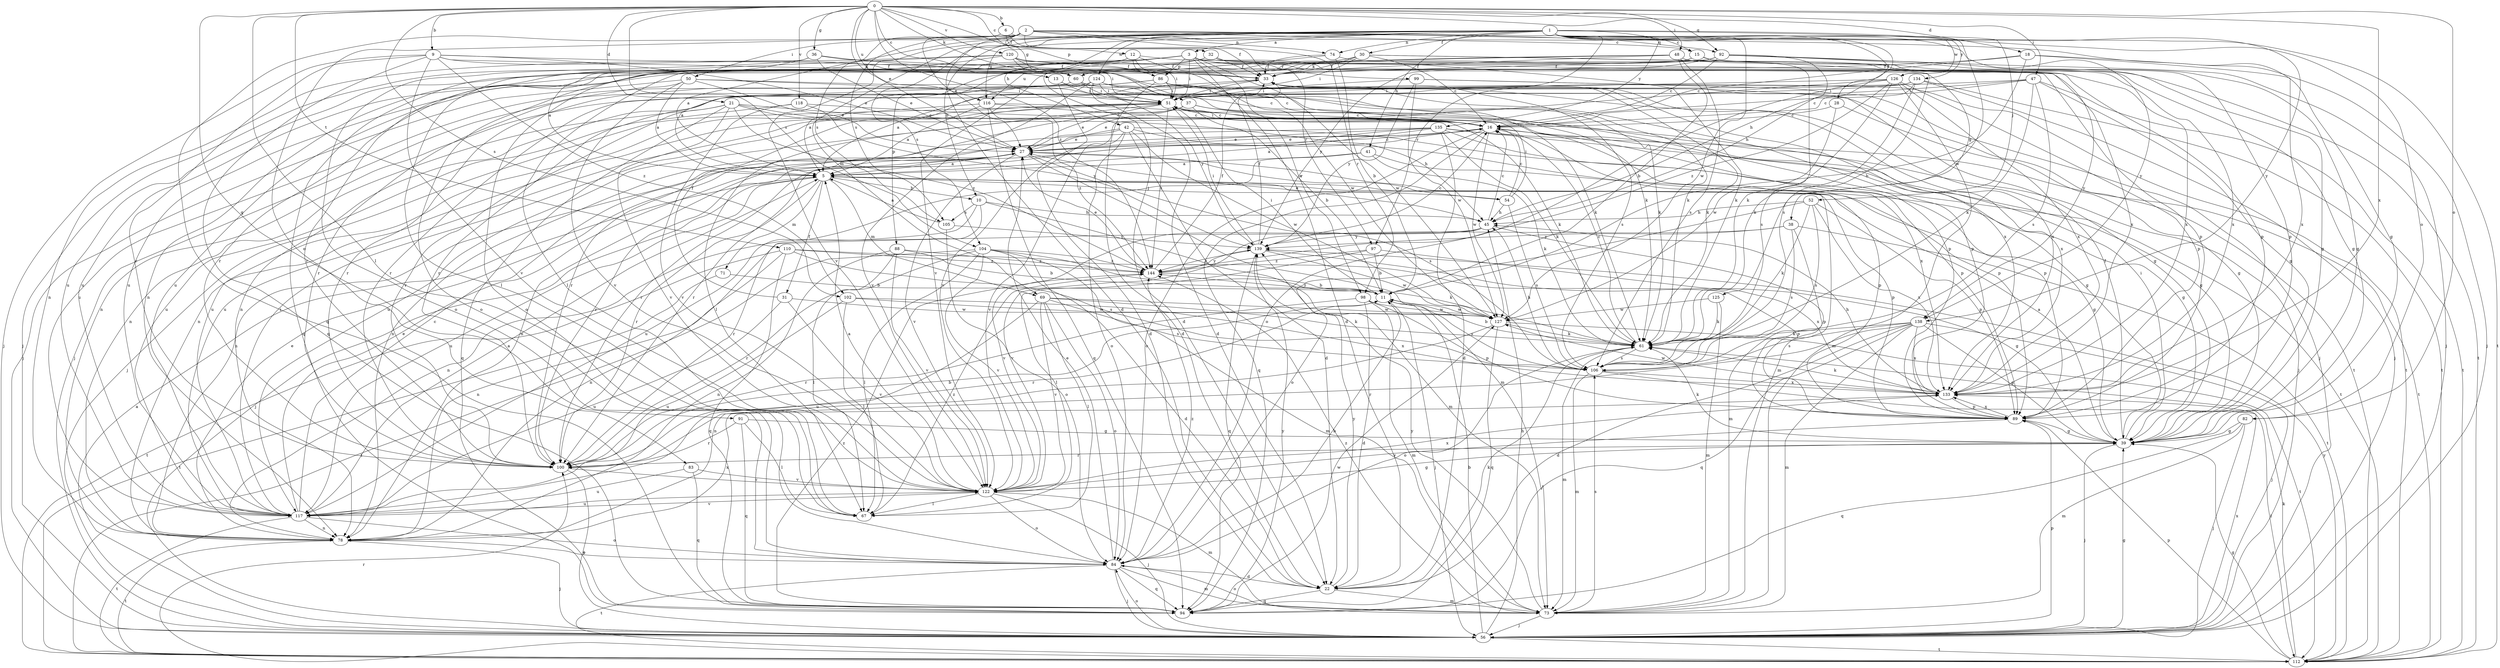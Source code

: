 strict digraph  {
0;
1;
2;
3;
5;
6;
9;
10;
11;
12;
13;
15;
16;
18;
21;
22;
27;
28;
30;
31;
32;
33;
36;
37;
38;
39;
41;
42;
45;
47;
48;
50;
51;
52;
54;
56;
60;
61;
67;
69;
71;
73;
74;
78;
82;
83;
84;
86;
88;
89;
91;
92;
94;
97;
98;
99;
100;
102;
104;
105;
106;
110;
112;
116;
117;
118;
120;
122;
124;
125;
126;
127;
133;
134;
135;
138;
139;
144;
0 -> 6  [label=b];
0 -> 9  [label=b];
0 -> 12  [label=c];
0 -> 13  [label=c];
0 -> 18  [label=d];
0 -> 21  [label=d];
0 -> 27  [label=e];
0 -> 36  [label=g];
0 -> 37  [label=g];
0 -> 47  [label=i];
0 -> 48  [label=i];
0 -> 60  [label=k];
0 -> 67  [label=l];
0 -> 82  [label=o];
0 -> 91  [label=q];
0 -> 92  [label=q];
0 -> 102  [label=s];
0 -> 104  [label=s];
0 -> 110  [label=t];
0 -> 116  [label=u];
0 -> 118  [label=v];
0 -> 120  [label=v];
0 -> 133  [label=x];
0 -> 144  [label=z];
1 -> 3  [label=a];
1 -> 5  [label=a];
1 -> 10  [label=b];
1 -> 15  [label=c];
1 -> 28  [label=f];
1 -> 30  [label=f];
1 -> 41  [label=h];
1 -> 42  [label=h];
1 -> 45  [label=h];
1 -> 52  [label=j];
1 -> 69  [label=m];
1 -> 74  [label=n];
1 -> 97  [label=r];
1 -> 104  [label=s];
1 -> 112  [label=t];
1 -> 116  [label=u];
1 -> 122  [label=v];
1 -> 124  [label=w];
1 -> 125  [label=w];
1 -> 126  [label=w];
1 -> 127  [label=w];
1 -> 134  [label=y];
1 -> 135  [label=y];
1 -> 138  [label=y];
2 -> 15  [label=c];
2 -> 22  [label=d];
2 -> 27  [label=e];
2 -> 50  [label=i];
2 -> 74  [label=n];
2 -> 82  [label=o];
2 -> 83  [label=o];
2 -> 86  [label=p];
2 -> 92  [label=q];
2 -> 97  [label=r];
2 -> 98  [label=r];
2 -> 105  [label=s];
2 -> 138  [label=y];
3 -> 22  [label=d];
3 -> 38  [label=g];
3 -> 51  [label=i];
3 -> 78  [label=n];
3 -> 86  [label=p];
3 -> 88  [label=p];
3 -> 98  [label=r];
3 -> 99  [label=r];
3 -> 100  [label=r];
3 -> 116  [label=u];
3 -> 117  [label=u];
3 -> 127  [label=w];
3 -> 138  [label=y];
5 -> 10  [label=b];
5 -> 31  [label=f];
5 -> 39  [label=g];
5 -> 54  [label=j];
5 -> 56  [label=j];
5 -> 69  [label=m];
5 -> 71  [label=m];
5 -> 89  [label=p];
5 -> 100  [label=r];
5 -> 117  [label=u];
6 -> 32  [label=f];
6 -> 33  [label=f];
6 -> 39  [label=g];
6 -> 94  [label=q];
6 -> 105  [label=s];
9 -> 27  [label=e];
9 -> 33  [label=f];
9 -> 56  [label=j];
9 -> 60  [label=k];
9 -> 89  [label=p];
9 -> 94  [label=q];
9 -> 100  [label=r];
9 -> 122  [label=v];
9 -> 102  [label=z];
10 -> 45  [label=h];
10 -> 73  [label=m];
10 -> 78  [label=n];
10 -> 100  [label=r];
10 -> 105  [label=s];
11 -> 51  [label=i];
11 -> 56  [label=j];
11 -> 100  [label=r];
11 -> 106  [label=s];
11 -> 127  [label=w];
11 -> 144  [label=z];
12 -> 33  [label=f];
12 -> 51  [label=i];
12 -> 56  [label=j];
12 -> 84  [label=o];
12 -> 89  [label=p];
12 -> 127  [label=w];
13 -> 16  [label=c];
13 -> 22  [label=d];
13 -> 51  [label=i];
15 -> 60  [label=k];
15 -> 61  [label=k];
15 -> 106  [label=s];
15 -> 122  [label=v];
16 -> 27  [label=e];
16 -> 39  [label=g];
16 -> 51  [label=i];
16 -> 73  [label=m];
16 -> 84  [label=o];
16 -> 89  [label=p];
16 -> 94  [label=q];
16 -> 100  [label=r];
16 -> 127  [label=w];
16 -> 133  [label=x];
18 -> 11  [label=b];
18 -> 16  [label=c];
18 -> 33  [label=f];
18 -> 56  [label=j];
18 -> 133  [label=x];
21 -> 16  [label=c];
21 -> 45  [label=h];
21 -> 61  [label=k];
21 -> 78  [label=n];
21 -> 94  [label=q];
21 -> 100  [label=r];
21 -> 122  [label=v];
21 -> 144  [label=z];
22 -> 61  [label=k];
22 -> 73  [label=m];
22 -> 94  [label=q];
22 -> 139  [label=y];
27 -> 5  [label=a];
27 -> 16  [label=c];
27 -> 73  [label=m];
27 -> 78  [label=n];
27 -> 89  [label=p];
27 -> 100  [label=r];
27 -> 106  [label=s];
27 -> 122  [label=v];
28 -> 16  [label=c];
28 -> 39  [label=g];
28 -> 127  [label=w];
30 -> 16  [label=c];
30 -> 33  [label=f];
30 -> 39  [label=g];
30 -> 51  [label=i];
30 -> 67  [label=l];
30 -> 112  [label=t];
30 -> 117  [label=u];
31 -> 33  [label=f];
31 -> 117  [label=u];
31 -> 122  [label=v];
31 -> 127  [label=w];
32 -> 33  [label=f];
32 -> 61  [label=k];
32 -> 84  [label=o];
32 -> 100  [label=r];
32 -> 133  [label=x];
33 -> 51  [label=i];
33 -> 61  [label=k];
33 -> 78  [label=n];
33 -> 106  [label=s];
33 -> 133  [label=x];
36 -> 27  [label=e];
36 -> 33  [label=f];
36 -> 61  [label=k];
36 -> 67  [label=l];
36 -> 84  [label=o];
37 -> 11  [label=b];
37 -> 16  [label=c];
37 -> 27  [label=e];
37 -> 100  [label=r];
37 -> 117  [label=u];
37 -> 133  [label=x];
38 -> 73  [label=m];
38 -> 106  [label=s];
38 -> 112  [label=t];
38 -> 122  [label=v];
38 -> 139  [label=y];
39 -> 5  [label=a];
39 -> 33  [label=f];
39 -> 51  [label=i];
39 -> 56  [label=j];
39 -> 61  [label=k];
39 -> 100  [label=r];
41 -> 5  [label=a];
41 -> 39  [label=g];
41 -> 61  [label=k];
41 -> 117  [label=u];
42 -> 22  [label=d];
42 -> 27  [label=e];
42 -> 78  [label=n];
42 -> 84  [label=o];
42 -> 89  [label=p];
42 -> 112  [label=t];
42 -> 122  [label=v];
42 -> 127  [label=w];
45 -> 16  [label=c];
45 -> 27  [label=e];
45 -> 78  [label=n];
45 -> 89  [label=p];
45 -> 122  [label=v];
45 -> 139  [label=y];
47 -> 16  [label=c];
47 -> 39  [label=g];
47 -> 51  [label=i];
47 -> 61  [label=k];
47 -> 78  [label=n];
47 -> 106  [label=s];
47 -> 112  [label=t];
48 -> 5  [label=a];
48 -> 11  [label=b];
48 -> 33  [label=f];
48 -> 39  [label=g];
48 -> 106  [label=s];
48 -> 117  [label=u];
50 -> 5  [label=a];
50 -> 27  [label=e];
50 -> 51  [label=i];
50 -> 56  [label=j];
50 -> 89  [label=p];
50 -> 100  [label=r];
50 -> 122  [label=v];
51 -> 16  [label=c];
51 -> 27  [label=e];
51 -> 56  [label=j];
51 -> 67  [label=l];
51 -> 78  [label=n];
51 -> 117  [label=u];
51 -> 144  [label=z];
52 -> 45  [label=h];
52 -> 61  [label=k];
52 -> 84  [label=o];
52 -> 89  [label=p];
52 -> 106  [label=s];
52 -> 133  [label=x];
54 -> 16  [label=c];
54 -> 27  [label=e];
54 -> 45  [label=h];
54 -> 51  [label=i];
54 -> 106  [label=s];
56 -> 5  [label=a];
56 -> 11  [label=b];
56 -> 39  [label=g];
56 -> 45  [label=h];
56 -> 84  [label=o];
56 -> 89  [label=p];
56 -> 112  [label=t];
56 -> 133  [label=x];
60 -> 16  [label=c];
60 -> 51  [label=i];
60 -> 61  [label=k];
60 -> 100  [label=r];
60 -> 117  [label=u];
61 -> 11  [label=b];
61 -> 16  [label=c];
61 -> 73  [label=m];
61 -> 84  [label=o];
61 -> 106  [label=s];
67 -> 144  [label=z];
69 -> 61  [label=k];
69 -> 67  [label=l];
69 -> 84  [label=o];
69 -> 106  [label=s];
69 -> 117  [label=u];
69 -> 122  [label=v];
69 -> 127  [label=w];
71 -> 11  [label=b];
71 -> 112  [label=t];
73 -> 56  [label=j];
73 -> 84  [label=o];
73 -> 106  [label=s];
73 -> 139  [label=y];
73 -> 144  [label=z];
74 -> 11  [label=b];
74 -> 22  [label=d];
74 -> 33  [label=f];
74 -> 133  [label=x];
78 -> 27  [label=e];
78 -> 56  [label=j];
78 -> 84  [label=o];
78 -> 112  [label=t];
78 -> 133  [label=x];
82 -> 39  [label=g];
82 -> 56  [label=j];
82 -> 73  [label=m];
82 -> 94  [label=q];
83 -> 94  [label=q];
83 -> 117  [label=u];
83 -> 122  [label=v];
84 -> 11  [label=b];
84 -> 22  [label=d];
84 -> 27  [label=e];
84 -> 56  [label=j];
84 -> 73  [label=m];
84 -> 94  [label=q];
84 -> 112  [label=t];
84 -> 144  [label=z];
86 -> 5  [label=a];
86 -> 22  [label=d];
86 -> 39  [label=g];
86 -> 51  [label=i];
86 -> 56  [label=j];
86 -> 89  [label=p];
86 -> 133  [label=x];
88 -> 11  [label=b];
88 -> 67  [label=l];
88 -> 78  [label=n];
88 -> 122  [label=v];
88 -> 144  [label=z];
89 -> 39  [label=g];
89 -> 122  [label=v];
89 -> 133  [label=x];
91 -> 39  [label=g];
91 -> 67  [label=l];
91 -> 94  [label=q];
91 -> 100  [label=r];
92 -> 16  [label=c];
92 -> 33  [label=f];
92 -> 39  [label=g];
92 -> 45  [label=h];
92 -> 56  [label=j];
92 -> 89  [label=p];
92 -> 117  [label=u];
92 -> 139  [label=y];
94 -> 127  [label=w];
94 -> 139  [label=y];
94 -> 144  [label=z];
97 -> 11  [label=b];
97 -> 67  [label=l];
97 -> 133  [label=x];
97 -> 144  [label=z];
98 -> 22  [label=d];
98 -> 73  [label=m];
98 -> 89  [label=p];
98 -> 100  [label=r];
98 -> 127  [label=w];
99 -> 51  [label=i];
99 -> 56  [label=j];
99 -> 112  [label=t];
99 -> 127  [label=w];
99 -> 139  [label=y];
100 -> 11  [label=b];
100 -> 56  [label=j];
100 -> 122  [label=v];
102 -> 67  [label=l];
102 -> 117  [label=u];
102 -> 127  [label=w];
102 -> 133  [label=x];
104 -> 22  [label=d];
104 -> 61  [label=k];
104 -> 67  [label=l];
104 -> 73  [label=m];
104 -> 100  [label=r];
104 -> 112  [label=t];
104 -> 122  [label=v];
104 -> 144  [label=z];
105 -> 5  [label=a];
105 -> 84  [label=o];
105 -> 139  [label=y];
106 -> 45  [label=h];
106 -> 73  [label=m];
106 -> 112  [label=t];
106 -> 133  [label=x];
110 -> 78  [label=n];
110 -> 89  [label=p];
110 -> 94  [label=q];
110 -> 106  [label=s];
110 -> 112  [label=t];
110 -> 144  [label=z];
112 -> 39  [label=g];
112 -> 61  [label=k];
112 -> 89  [label=p];
112 -> 100  [label=r];
112 -> 139  [label=y];
116 -> 5  [label=a];
116 -> 16  [label=c];
116 -> 56  [label=j];
116 -> 94  [label=q];
116 -> 117  [label=u];
116 -> 144  [label=z];
117 -> 5  [label=a];
117 -> 16  [label=c];
117 -> 27  [label=e];
117 -> 51  [label=i];
117 -> 78  [label=n];
117 -> 84  [label=o];
117 -> 112  [label=t];
117 -> 122  [label=v];
118 -> 16  [label=c];
118 -> 117  [label=u];
118 -> 122  [label=v];
118 -> 139  [label=y];
120 -> 5  [label=a];
120 -> 33  [label=f];
120 -> 51  [label=i];
120 -> 61  [label=k];
120 -> 78  [label=n];
120 -> 94  [label=q];
120 -> 133  [label=x];
122 -> 5  [label=a];
122 -> 39  [label=g];
122 -> 56  [label=j];
122 -> 67  [label=l];
122 -> 73  [label=m];
122 -> 84  [label=o];
122 -> 117  [label=u];
122 -> 133  [label=x];
124 -> 5  [label=a];
124 -> 22  [label=d];
124 -> 51  [label=i];
124 -> 61  [label=k];
124 -> 100  [label=r];
124 -> 112  [label=t];
124 -> 122  [label=v];
124 -> 139  [label=y];
125 -> 61  [label=k];
125 -> 73  [label=m];
125 -> 127  [label=w];
126 -> 51  [label=i];
126 -> 73  [label=m];
126 -> 84  [label=o];
126 -> 89  [label=p];
126 -> 106  [label=s];
126 -> 122  [label=v];
126 -> 133  [label=x];
126 -> 144  [label=z];
127 -> 61  [label=k];
127 -> 78  [label=n];
127 -> 94  [label=q];
127 -> 112  [label=t];
133 -> 45  [label=h];
133 -> 61  [label=k];
133 -> 89  [label=p];
133 -> 127  [label=w];
134 -> 16  [label=c];
134 -> 51  [label=i];
134 -> 56  [label=j];
134 -> 61  [label=k];
134 -> 100  [label=r];
134 -> 112  [label=t];
135 -> 5  [label=a];
135 -> 22  [label=d];
135 -> 27  [label=e];
135 -> 39  [label=g];
135 -> 61  [label=k];
135 -> 78  [label=n];
135 -> 89  [label=p];
135 -> 100  [label=r];
135 -> 112  [label=t];
138 -> 22  [label=d];
138 -> 39  [label=g];
138 -> 56  [label=j];
138 -> 61  [label=k];
138 -> 73  [label=m];
138 -> 94  [label=q];
138 -> 100  [label=r];
138 -> 106  [label=s];
138 -> 133  [label=x];
139 -> 16  [label=c];
139 -> 33  [label=f];
139 -> 39  [label=g];
139 -> 51  [label=i];
139 -> 94  [label=q];
139 -> 127  [label=w];
139 -> 144  [label=z];
144 -> 11  [label=b];
144 -> 27  [label=e];
144 -> 33  [label=f];
144 -> 139  [label=y];
}

